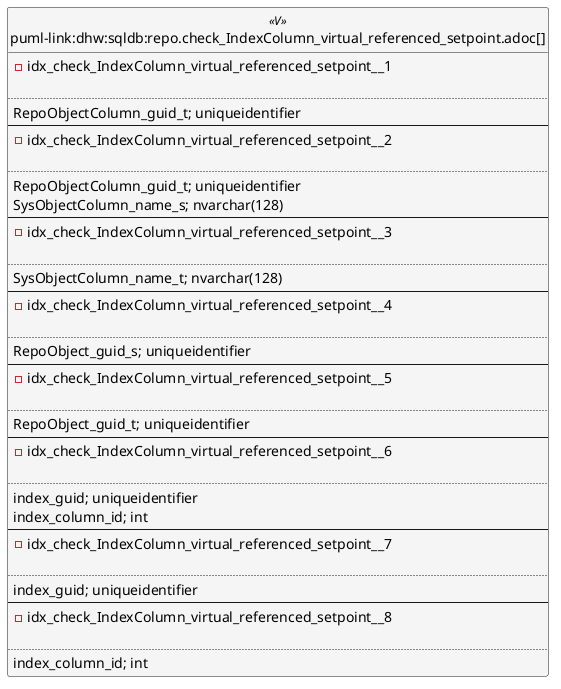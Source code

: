 @startuml
left to right direction
'top to bottom direction
hide circle
'avoide "." issues:
set namespaceSeparator none


skinparam class {
  BackgroundColor White
  BackgroundColor<<FN>> Yellow
  BackgroundColor<<FS>> Yellow
  BackgroundColor<<FT>> LightGray
  BackgroundColor<<IF>> Yellow
  BackgroundColor<<IS>> Yellow
  BackgroundColor<<P>> Aqua
  BackgroundColor<<PC>> Aqua
  BackgroundColor<<SN>> Yellow
  BackgroundColor<<SO>> SlateBlue
  BackgroundColor<<TF>> LightGray
  BackgroundColor<<TR>> Tomato
  BackgroundColor<<U>> White
  BackgroundColor<<V>> WhiteSmoke
  BackgroundColor<<X>> Aqua
  BackgroundColor<<external>> AliceBlue
}


entity "puml-link:dhw:sqldb:repo.check_IndexColumn_virtual_referenced_setpoint.adoc[]" as repo.check_IndexColumn_virtual_referenced_setpoint << V >> {
- idx_check_IndexColumn_virtual_referenced_setpoint__1

..
RepoObjectColumn_guid_t; uniqueidentifier
--
- idx_check_IndexColumn_virtual_referenced_setpoint__2

..
RepoObjectColumn_guid_t; uniqueidentifier
SysObjectColumn_name_s; nvarchar(128)
--
- idx_check_IndexColumn_virtual_referenced_setpoint__3

..
SysObjectColumn_name_t; nvarchar(128)
--
- idx_check_IndexColumn_virtual_referenced_setpoint__4

..
RepoObject_guid_s; uniqueidentifier
--
- idx_check_IndexColumn_virtual_referenced_setpoint__5

..
RepoObject_guid_t; uniqueidentifier
--
- idx_check_IndexColumn_virtual_referenced_setpoint__6

..
index_guid; uniqueidentifier
index_column_id; int
--
- idx_check_IndexColumn_virtual_referenced_setpoint__7

..
index_guid; uniqueidentifier
--
- idx_check_IndexColumn_virtual_referenced_setpoint__8

..
index_column_id; int
}


@enduml

